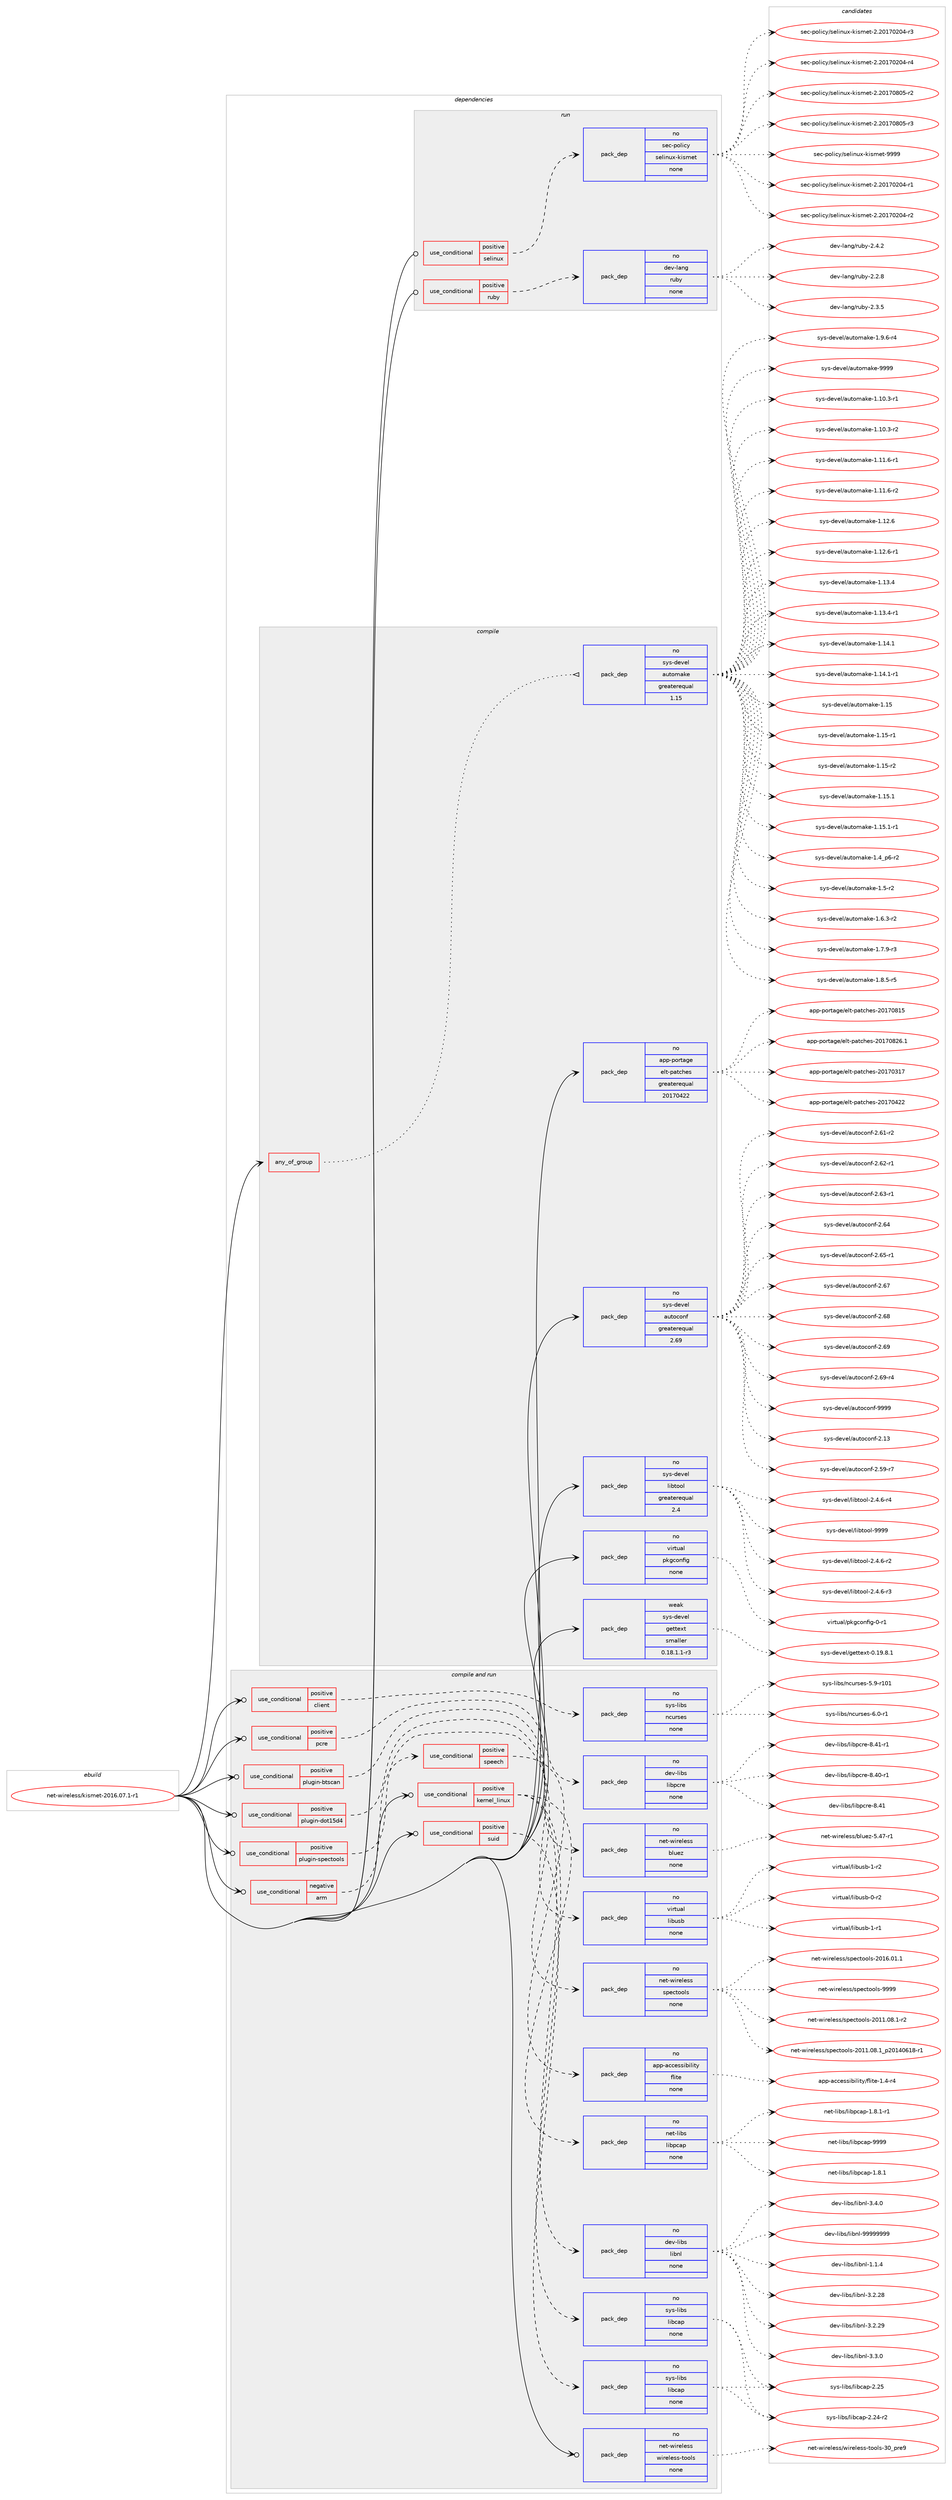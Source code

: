 digraph prolog {

# *************
# Graph options
# *************

newrank=true;
concentrate=true;
compound=true;
graph [rankdir=LR,fontname=Helvetica,fontsize=10,ranksep=1.5];#, ranksep=2.5, nodesep=0.2];
edge  [arrowhead=vee];
node  [fontname=Helvetica,fontsize=10];

# **********
# The ebuild
# **********

subgraph cluster_leftcol {
color=gray;
rank=same;
label=<<i>ebuild</i>>;
id [label="net-wireless/kismet-2016.07.1-r1", color=red, width=4, href="../net-wireless/kismet-2016.07.1-r1.svg"];
}

# ****************
# The dependencies
# ****************

subgraph cluster_midcol {
color=gray;
label=<<i>dependencies</i>>;
subgraph cluster_compile {
fillcolor="#eeeeee";
style=filled;
label=<<i>compile</i>>;
subgraph any7388 {
dependency439995 [label=<<TABLE BORDER="0" CELLBORDER="1" CELLSPACING="0" CELLPADDING="4"><TR><TD CELLPADDING="10">any_of_group</TD></TR></TABLE>>, shape=none, color=red];subgraph pack323576 {
dependency439996 [label=<<TABLE BORDER="0" CELLBORDER="1" CELLSPACING="0" CELLPADDING="4" WIDTH="220"><TR><TD ROWSPAN="6" CELLPADDING="30">pack_dep</TD></TR><TR><TD WIDTH="110">no</TD></TR><TR><TD>sys-devel</TD></TR><TR><TD>automake</TD></TR><TR><TD>greaterequal</TD></TR><TR><TD>1.15</TD></TR></TABLE>>, shape=none, color=blue];
}
dependency439995:e -> dependency439996:w [weight=20,style="dotted",arrowhead="oinv"];
}
id:e -> dependency439995:w [weight=20,style="solid",arrowhead="vee"];
subgraph pack323577 {
dependency439997 [label=<<TABLE BORDER="0" CELLBORDER="1" CELLSPACING="0" CELLPADDING="4" WIDTH="220"><TR><TD ROWSPAN="6" CELLPADDING="30">pack_dep</TD></TR><TR><TD WIDTH="110">no</TD></TR><TR><TD>app-portage</TD></TR><TR><TD>elt-patches</TD></TR><TR><TD>greaterequal</TD></TR><TR><TD>20170422</TD></TR></TABLE>>, shape=none, color=blue];
}
id:e -> dependency439997:w [weight=20,style="solid",arrowhead="vee"];
subgraph pack323578 {
dependency439998 [label=<<TABLE BORDER="0" CELLBORDER="1" CELLSPACING="0" CELLPADDING="4" WIDTH="220"><TR><TD ROWSPAN="6" CELLPADDING="30">pack_dep</TD></TR><TR><TD WIDTH="110">no</TD></TR><TR><TD>sys-devel</TD></TR><TR><TD>autoconf</TD></TR><TR><TD>greaterequal</TD></TR><TR><TD>2.69</TD></TR></TABLE>>, shape=none, color=blue];
}
id:e -> dependency439998:w [weight=20,style="solid",arrowhead="vee"];
subgraph pack323579 {
dependency439999 [label=<<TABLE BORDER="0" CELLBORDER="1" CELLSPACING="0" CELLPADDING="4" WIDTH="220"><TR><TD ROWSPAN="6" CELLPADDING="30">pack_dep</TD></TR><TR><TD WIDTH="110">no</TD></TR><TR><TD>sys-devel</TD></TR><TR><TD>libtool</TD></TR><TR><TD>greaterequal</TD></TR><TR><TD>2.4</TD></TR></TABLE>>, shape=none, color=blue];
}
id:e -> dependency439999:w [weight=20,style="solid",arrowhead="vee"];
subgraph pack323580 {
dependency440000 [label=<<TABLE BORDER="0" CELLBORDER="1" CELLSPACING="0" CELLPADDING="4" WIDTH="220"><TR><TD ROWSPAN="6" CELLPADDING="30">pack_dep</TD></TR><TR><TD WIDTH="110">no</TD></TR><TR><TD>virtual</TD></TR><TR><TD>pkgconfig</TD></TR><TR><TD>none</TD></TR><TR><TD></TD></TR></TABLE>>, shape=none, color=blue];
}
id:e -> dependency440000:w [weight=20,style="solid",arrowhead="vee"];
subgraph pack323581 {
dependency440001 [label=<<TABLE BORDER="0" CELLBORDER="1" CELLSPACING="0" CELLPADDING="4" WIDTH="220"><TR><TD ROWSPAN="6" CELLPADDING="30">pack_dep</TD></TR><TR><TD WIDTH="110">weak</TD></TR><TR><TD>sys-devel</TD></TR><TR><TD>gettext</TD></TR><TR><TD>smaller</TD></TR><TR><TD>0.18.1.1-r3</TD></TR></TABLE>>, shape=none, color=blue];
}
id:e -> dependency440001:w [weight=20,style="solid",arrowhead="vee"];
}
subgraph cluster_compileandrun {
fillcolor="#eeeeee";
style=filled;
label=<<i>compile and run</i>>;
subgraph cond108792 {
dependency440002 [label=<<TABLE BORDER="0" CELLBORDER="1" CELLSPACING="0" CELLPADDING="4"><TR><TD ROWSPAN="3" CELLPADDING="10">use_conditional</TD></TR><TR><TD>negative</TD></TR><TR><TD>arm</TD></TR></TABLE>>, shape=none, color=red];
subgraph cond108793 {
dependency440003 [label=<<TABLE BORDER="0" CELLBORDER="1" CELLSPACING="0" CELLPADDING="4"><TR><TD ROWSPAN="3" CELLPADDING="10">use_conditional</TD></TR><TR><TD>positive</TD></TR><TR><TD>speech</TD></TR></TABLE>>, shape=none, color=red];
subgraph pack323582 {
dependency440004 [label=<<TABLE BORDER="0" CELLBORDER="1" CELLSPACING="0" CELLPADDING="4" WIDTH="220"><TR><TD ROWSPAN="6" CELLPADDING="30">pack_dep</TD></TR><TR><TD WIDTH="110">no</TD></TR><TR><TD>app-accessibility</TD></TR><TR><TD>flite</TD></TR><TR><TD>none</TD></TR><TR><TD></TD></TR></TABLE>>, shape=none, color=blue];
}
dependency440003:e -> dependency440004:w [weight=20,style="dashed",arrowhead="vee"];
}
dependency440002:e -> dependency440003:w [weight=20,style="dashed",arrowhead="vee"];
}
id:e -> dependency440002:w [weight=20,style="solid",arrowhead="odotvee"];
subgraph cond108794 {
dependency440005 [label=<<TABLE BORDER="0" CELLBORDER="1" CELLSPACING="0" CELLPADDING="4"><TR><TD ROWSPAN="3" CELLPADDING="10">use_conditional</TD></TR><TR><TD>positive</TD></TR><TR><TD>client</TD></TR></TABLE>>, shape=none, color=red];
subgraph pack323583 {
dependency440006 [label=<<TABLE BORDER="0" CELLBORDER="1" CELLSPACING="0" CELLPADDING="4" WIDTH="220"><TR><TD ROWSPAN="6" CELLPADDING="30">pack_dep</TD></TR><TR><TD WIDTH="110">no</TD></TR><TR><TD>sys-libs</TD></TR><TR><TD>ncurses</TD></TR><TR><TD>none</TD></TR><TR><TD></TD></TR></TABLE>>, shape=none, color=blue];
}
dependency440005:e -> dependency440006:w [weight=20,style="dashed",arrowhead="vee"];
}
id:e -> dependency440005:w [weight=20,style="solid",arrowhead="odotvee"];
subgraph cond108795 {
dependency440007 [label=<<TABLE BORDER="0" CELLBORDER="1" CELLSPACING="0" CELLPADDING="4"><TR><TD ROWSPAN="3" CELLPADDING="10">use_conditional</TD></TR><TR><TD>positive</TD></TR><TR><TD>kernel_linux</TD></TR></TABLE>>, shape=none, color=red];
subgraph pack323584 {
dependency440008 [label=<<TABLE BORDER="0" CELLBORDER="1" CELLSPACING="0" CELLPADDING="4" WIDTH="220"><TR><TD ROWSPAN="6" CELLPADDING="30">pack_dep</TD></TR><TR><TD WIDTH="110">no</TD></TR><TR><TD>sys-libs</TD></TR><TR><TD>libcap</TD></TR><TR><TD>none</TD></TR><TR><TD></TD></TR></TABLE>>, shape=none, color=blue];
}
dependency440007:e -> dependency440008:w [weight=20,style="dashed",arrowhead="vee"];
subgraph pack323585 {
dependency440009 [label=<<TABLE BORDER="0" CELLBORDER="1" CELLSPACING="0" CELLPADDING="4" WIDTH="220"><TR><TD ROWSPAN="6" CELLPADDING="30">pack_dep</TD></TR><TR><TD WIDTH="110">no</TD></TR><TR><TD>dev-libs</TD></TR><TR><TD>libnl</TD></TR><TR><TD>none</TD></TR><TR><TD></TD></TR></TABLE>>, shape=none, color=blue];
}
dependency440007:e -> dependency440009:w [weight=20,style="dashed",arrowhead="vee"];
subgraph pack323586 {
dependency440010 [label=<<TABLE BORDER="0" CELLBORDER="1" CELLSPACING="0" CELLPADDING="4" WIDTH="220"><TR><TD ROWSPAN="6" CELLPADDING="30">pack_dep</TD></TR><TR><TD WIDTH="110">no</TD></TR><TR><TD>net-libs</TD></TR><TR><TD>libpcap</TD></TR><TR><TD>none</TD></TR><TR><TD></TD></TR></TABLE>>, shape=none, color=blue];
}
dependency440007:e -> dependency440010:w [weight=20,style="dashed",arrowhead="vee"];
}
id:e -> dependency440007:w [weight=20,style="solid",arrowhead="odotvee"];
subgraph cond108796 {
dependency440011 [label=<<TABLE BORDER="0" CELLBORDER="1" CELLSPACING="0" CELLPADDING="4"><TR><TD ROWSPAN="3" CELLPADDING="10">use_conditional</TD></TR><TR><TD>positive</TD></TR><TR><TD>pcre</TD></TR></TABLE>>, shape=none, color=red];
subgraph pack323587 {
dependency440012 [label=<<TABLE BORDER="0" CELLBORDER="1" CELLSPACING="0" CELLPADDING="4" WIDTH="220"><TR><TD ROWSPAN="6" CELLPADDING="30">pack_dep</TD></TR><TR><TD WIDTH="110">no</TD></TR><TR><TD>dev-libs</TD></TR><TR><TD>libpcre</TD></TR><TR><TD>none</TD></TR><TR><TD></TD></TR></TABLE>>, shape=none, color=blue];
}
dependency440011:e -> dependency440012:w [weight=20,style="dashed",arrowhead="vee"];
}
id:e -> dependency440011:w [weight=20,style="solid",arrowhead="odotvee"];
subgraph cond108797 {
dependency440013 [label=<<TABLE BORDER="0" CELLBORDER="1" CELLSPACING="0" CELLPADDING="4"><TR><TD ROWSPAN="3" CELLPADDING="10">use_conditional</TD></TR><TR><TD>positive</TD></TR><TR><TD>plugin-btscan</TD></TR></TABLE>>, shape=none, color=red];
subgraph pack323588 {
dependency440014 [label=<<TABLE BORDER="0" CELLBORDER="1" CELLSPACING="0" CELLPADDING="4" WIDTH="220"><TR><TD ROWSPAN="6" CELLPADDING="30">pack_dep</TD></TR><TR><TD WIDTH="110">no</TD></TR><TR><TD>net-wireless</TD></TR><TR><TD>bluez</TD></TR><TR><TD>none</TD></TR><TR><TD></TD></TR></TABLE>>, shape=none, color=blue];
}
dependency440013:e -> dependency440014:w [weight=20,style="dashed",arrowhead="vee"];
}
id:e -> dependency440013:w [weight=20,style="solid",arrowhead="odotvee"];
subgraph cond108798 {
dependency440015 [label=<<TABLE BORDER="0" CELLBORDER="1" CELLSPACING="0" CELLPADDING="4"><TR><TD ROWSPAN="3" CELLPADDING="10">use_conditional</TD></TR><TR><TD>positive</TD></TR><TR><TD>plugin-dot15d4</TD></TR></TABLE>>, shape=none, color=red];
subgraph pack323589 {
dependency440016 [label=<<TABLE BORDER="0" CELLBORDER="1" CELLSPACING="0" CELLPADDING="4" WIDTH="220"><TR><TD ROWSPAN="6" CELLPADDING="30">pack_dep</TD></TR><TR><TD WIDTH="110">no</TD></TR><TR><TD>virtual</TD></TR><TR><TD>libusb</TD></TR><TR><TD>none</TD></TR><TR><TD></TD></TR></TABLE>>, shape=none, color=blue];
}
dependency440015:e -> dependency440016:w [weight=20,style="dashed",arrowhead="vee"];
}
id:e -> dependency440015:w [weight=20,style="solid",arrowhead="odotvee"];
subgraph cond108799 {
dependency440017 [label=<<TABLE BORDER="0" CELLBORDER="1" CELLSPACING="0" CELLPADDING="4"><TR><TD ROWSPAN="3" CELLPADDING="10">use_conditional</TD></TR><TR><TD>positive</TD></TR><TR><TD>plugin-spectools</TD></TR></TABLE>>, shape=none, color=red];
subgraph pack323590 {
dependency440018 [label=<<TABLE BORDER="0" CELLBORDER="1" CELLSPACING="0" CELLPADDING="4" WIDTH="220"><TR><TD ROWSPAN="6" CELLPADDING="30">pack_dep</TD></TR><TR><TD WIDTH="110">no</TD></TR><TR><TD>net-wireless</TD></TR><TR><TD>spectools</TD></TR><TR><TD>none</TD></TR><TR><TD></TD></TR></TABLE>>, shape=none, color=blue];
}
dependency440017:e -> dependency440018:w [weight=20,style="dashed",arrowhead="vee"];
}
id:e -> dependency440017:w [weight=20,style="solid",arrowhead="odotvee"];
subgraph cond108800 {
dependency440019 [label=<<TABLE BORDER="0" CELLBORDER="1" CELLSPACING="0" CELLPADDING="4"><TR><TD ROWSPAN="3" CELLPADDING="10">use_conditional</TD></TR><TR><TD>positive</TD></TR><TR><TD>suid</TD></TR></TABLE>>, shape=none, color=red];
subgraph pack323591 {
dependency440020 [label=<<TABLE BORDER="0" CELLBORDER="1" CELLSPACING="0" CELLPADDING="4" WIDTH="220"><TR><TD ROWSPAN="6" CELLPADDING="30">pack_dep</TD></TR><TR><TD WIDTH="110">no</TD></TR><TR><TD>sys-libs</TD></TR><TR><TD>libcap</TD></TR><TR><TD>none</TD></TR><TR><TD></TD></TR></TABLE>>, shape=none, color=blue];
}
dependency440019:e -> dependency440020:w [weight=20,style="dashed",arrowhead="vee"];
}
id:e -> dependency440019:w [weight=20,style="solid",arrowhead="odotvee"];
subgraph pack323592 {
dependency440021 [label=<<TABLE BORDER="0" CELLBORDER="1" CELLSPACING="0" CELLPADDING="4" WIDTH="220"><TR><TD ROWSPAN="6" CELLPADDING="30">pack_dep</TD></TR><TR><TD WIDTH="110">no</TD></TR><TR><TD>net-wireless</TD></TR><TR><TD>wireless-tools</TD></TR><TR><TD>none</TD></TR><TR><TD></TD></TR></TABLE>>, shape=none, color=blue];
}
id:e -> dependency440021:w [weight=20,style="solid",arrowhead="odotvee"];
}
subgraph cluster_run {
fillcolor="#eeeeee";
style=filled;
label=<<i>run</i>>;
subgraph cond108801 {
dependency440022 [label=<<TABLE BORDER="0" CELLBORDER="1" CELLSPACING="0" CELLPADDING="4"><TR><TD ROWSPAN="3" CELLPADDING="10">use_conditional</TD></TR><TR><TD>positive</TD></TR><TR><TD>ruby</TD></TR></TABLE>>, shape=none, color=red];
subgraph pack323593 {
dependency440023 [label=<<TABLE BORDER="0" CELLBORDER="1" CELLSPACING="0" CELLPADDING="4" WIDTH="220"><TR><TD ROWSPAN="6" CELLPADDING="30">pack_dep</TD></TR><TR><TD WIDTH="110">no</TD></TR><TR><TD>dev-lang</TD></TR><TR><TD>ruby</TD></TR><TR><TD>none</TD></TR><TR><TD></TD></TR></TABLE>>, shape=none, color=blue];
}
dependency440022:e -> dependency440023:w [weight=20,style="dashed",arrowhead="vee"];
}
id:e -> dependency440022:w [weight=20,style="solid",arrowhead="odot"];
subgraph cond108802 {
dependency440024 [label=<<TABLE BORDER="0" CELLBORDER="1" CELLSPACING="0" CELLPADDING="4"><TR><TD ROWSPAN="3" CELLPADDING="10">use_conditional</TD></TR><TR><TD>positive</TD></TR><TR><TD>selinux</TD></TR></TABLE>>, shape=none, color=red];
subgraph pack323594 {
dependency440025 [label=<<TABLE BORDER="0" CELLBORDER="1" CELLSPACING="0" CELLPADDING="4" WIDTH="220"><TR><TD ROWSPAN="6" CELLPADDING="30">pack_dep</TD></TR><TR><TD WIDTH="110">no</TD></TR><TR><TD>sec-policy</TD></TR><TR><TD>selinux-kismet</TD></TR><TR><TD>none</TD></TR><TR><TD></TD></TR></TABLE>>, shape=none, color=blue];
}
dependency440024:e -> dependency440025:w [weight=20,style="dashed",arrowhead="vee"];
}
id:e -> dependency440024:w [weight=20,style="solid",arrowhead="odot"];
}
}

# **************
# The candidates
# **************

subgraph cluster_choices {
rank=same;
color=gray;
label=<<i>candidates</i>>;

subgraph choice323576 {
color=black;
nodesep=1;
choice11512111545100101118101108479711711611110997107101454946494846514511449 [label="sys-devel/automake-1.10.3-r1", color=red, width=4,href="../sys-devel/automake-1.10.3-r1.svg"];
choice11512111545100101118101108479711711611110997107101454946494846514511450 [label="sys-devel/automake-1.10.3-r2", color=red, width=4,href="../sys-devel/automake-1.10.3-r2.svg"];
choice11512111545100101118101108479711711611110997107101454946494946544511449 [label="sys-devel/automake-1.11.6-r1", color=red, width=4,href="../sys-devel/automake-1.11.6-r1.svg"];
choice11512111545100101118101108479711711611110997107101454946494946544511450 [label="sys-devel/automake-1.11.6-r2", color=red, width=4,href="../sys-devel/automake-1.11.6-r2.svg"];
choice1151211154510010111810110847971171161111099710710145494649504654 [label="sys-devel/automake-1.12.6", color=red, width=4,href="../sys-devel/automake-1.12.6.svg"];
choice11512111545100101118101108479711711611110997107101454946495046544511449 [label="sys-devel/automake-1.12.6-r1", color=red, width=4,href="../sys-devel/automake-1.12.6-r1.svg"];
choice1151211154510010111810110847971171161111099710710145494649514652 [label="sys-devel/automake-1.13.4", color=red, width=4,href="../sys-devel/automake-1.13.4.svg"];
choice11512111545100101118101108479711711611110997107101454946495146524511449 [label="sys-devel/automake-1.13.4-r1", color=red, width=4,href="../sys-devel/automake-1.13.4-r1.svg"];
choice1151211154510010111810110847971171161111099710710145494649524649 [label="sys-devel/automake-1.14.1", color=red, width=4,href="../sys-devel/automake-1.14.1.svg"];
choice11512111545100101118101108479711711611110997107101454946495246494511449 [label="sys-devel/automake-1.14.1-r1", color=red, width=4,href="../sys-devel/automake-1.14.1-r1.svg"];
choice115121115451001011181011084797117116111109971071014549464953 [label="sys-devel/automake-1.15", color=red, width=4,href="../sys-devel/automake-1.15.svg"];
choice1151211154510010111810110847971171161111099710710145494649534511449 [label="sys-devel/automake-1.15-r1", color=red, width=4,href="../sys-devel/automake-1.15-r1.svg"];
choice1151211154510010111810110847971171161111099710710145494649534511450 [label="sys-devel/automake-1.15-r2", color=red, width=4,href="../sys-devel/automake-1.15-r2.svg"];
choice1151211154510010111810110847971171161111099710710145494649534649 [label="sys-devel/automake-1.15.1", color=red, width=4,href="../sys-devel/automake-1.15.1.svg"];
choice11512111545100101118101108479711711611110997107101454946495346494511449 [label="sys-devel/automake-1.15.1-r1", color=red, width=4,href="../sys-devel/automake-1.15.1-r1.svg"];
choice115121115451001011181011084797117116111109971071014549465295112544511450 [label="sys-devel/automake-1.4_p6-r2", color=red, width=4,href="../sys-devel/automake-1.4_p6-r2.svg"];
choice11512111545100101118101108479711711611110997107101454946534511450 [label="sys-devel/automake-1.5-r2", color=red, width=4,href="../sys-devel/automake-1.5-r2.svg"];
choice115121115451001011181011084797117116111109971071014549465446514511450 [label="sys-devel/automake-1.6.3-r2", color=red, width=4,href="../sys-devel/automake-1.6.3-r2.svg"];
choice115121115451001011181011084797117116111109971071014549465546574511451 [label="sys-devel/automake-1.7.9-r3", color=red, width=4,href="../sys-devel/automake-1.7.9-r3.svg"];
choice115121115451001011181011084797117116111109971071014549465646534511453 [label="sys-devel/automake-1.8.5-r5", color=red, width=4,href="../sys-devel/automake-1.8.5-r5.svg"];
choice115121115451001011181011084797117116111109971071014549465746544511452 [label="sys-devel/automake-1.9.6-r4", color=red, width=4,href="../sys-devel/automake-1.9.6-r4.svg"];
choice115121115451001011181011084797117116111109971071014557575757 [label="sys-devel/automake-9999", color=red, width=4,href="../sys-devel/automake-9999.svg"];
dependency439996:e -> choice11512111545100101118101108479711711611110997107101454946494846514511449:w [style=dotted,weight="100"];
dependency439996:e -> choice11512111545100101118101108479711711611110997107101454946494846514511450:w [style=dotted,weight="100"];
dependency439996:e -> choice11512111545100101118101108479711711611110997107101454946494946544511449:w [style=dotted,weight="100"];
dependency439996:e -> choice11512111545100101118101108479711711611110997107101454946494946544511450:w [style=dotted,weight="100"];
dependency439996:e -> choice1151211154510010111810110847971171161111099710710145494649504654:w [style=dotted,weight="100"];
dependency439996:e -> choice11512111545100101118101108479711711611110997107101454946495046544511449:w [style=dotted,weight="100"];
dependency439996:e -> choice1151211154510010111810110847971171161111099710710145494649514652:w [style=dotted,weight="100"];
dependency439996:e -> choice11512111545100101118101108479711711611110997107101454946495146524511449:w [style=dotted,weight="100"];
dependency439996:e -> choice1151211154510010111810110847971171161111099710710145494649524649:w [style=dotted,weight="100"];
dependency439996:e -> choice11512111545100101118101108479711711611110997107101454946495246494511449:w [style=dotted,weight="100"];
dependency439996:e -> choice115121115451001011181011084797117116111109971071014549464953:w [style=dotted,weight="100"];
dependency439996:e -> choice1151211154510010111810110847971171161111099710710145494649534511449:w [style=dotted,weight="100"];
dependency439996:e -> choice1151211154510010111810110847971171161111099710710145494649534511450:w [style=dotted,weight="100"];
dependency439996:e -> choice1151211154510010111810110847971171161111099710710145494649534649:w [style=dotted,weight="100"];
dependency439996:e -> choice11512111545100101118101108479711711611110997107101454946495346494511449:w [style=dotted,weight="100"];
dependency439996:e -> choice115121115451001011181011084797117116111109971071014549465295112544511450:w [style=dotted,weight="100"];
dependency439996:e -> choice11512111545100101118101108479711711611110997107101454946534511450:w [style=dotted,weight="100"];
dependency439996:e -> choice115121115451001011181011084797117116111109971071014549465446514511450:w [style=dotted,weight="100"];
dependency439996:e -> choice115121115451001011181011084797117116111109971071014549465546574511451:w [style=dotted,weight="100"];
dependency439996:e -> choice115121115451001011181011084797117116111109971071014549465646534511453:w [style=dotted,weight="100"];
dependency439996:e -> choice115121115451001011181011084797117116111109971071014549465746544511452:w [style=dotted,weight="100"];
dependency439996:e -> choice115121115451001011181011084797117116111109971071014557575757:w [style=dotted,weight="100"];
}
subgraph choice323577 {
color=black;
nodesep=1;
choice97112112451121111141169710310147101108116451129711699104101115455048495548514955 [label="app-portage/elt-patches-20170317", color=red, width=4,href="../app-portage/elt-patches-20170317.svg"];
choice97112112451121111141169710310147101108116451129711699104101115455048495548525050 [label="app-portage/elt-patches-20170422", color=red, width=4,href="../app-portage/elt-patches-20170422.svg"];
choice97112112451121111141169710310147101108116451129711699104101115455048495548564953 [label="app-portage/elt-patches-20170815", color=red, width=4,href="../app-portage/elt-patches-20170815.svg"];
choice971121124511211111411697103101471011081164511297116991041011154550484955485650544649 [label="app-portage/elt-patches-20170826.1", color=red, width=4,href="../app-portage/elt-patches-20170826.1.svg"];
dependency439997:e -> choice97112112451121111141169710310147101108116451129711699104101115455048495548514955:w [style=dotted,weight="100"];
dependency439997:e -> choice97112112451121111141169710310147101108116451129711699104101115455048495548525050:w [style=dotted,weight="100"];
dependency439997:e -> choice97112112451121111141169710310147101108116451129711699104101115455048495548564953:w [style=dotted,weight="100"];
dependency439997:e -> choice971121124511211111411697103101471011081164511297116991041011154550484955485650544649:w [style=dotted,weight="100"];
}
subgraph choice323578 {
color=black;
nodesep=1;
choice115121115451001011181011084797117116111991111101024550464951 [label="sys-devel/autoconf-2.13", color=red, width=4,href="../sys-devel/autoconf-2.13.svg"];
choice1151211154510010111810110847971171161119911111010245504653574511455 [label="sys-devel/autoconf-2.59-r7", color=red, width=4,href="../sys-devel/autoconf-2.59-r7.svg"];
choice1151211154510010111810110847971171161119911111010245504654494511450 [label="sys-devel/autoconf-2.61-r2", color=red, width=4,href="../sys-devel/autoconf-2.61-r2.svg"];
choice1151211154510010111810110847971171161119911111010245504654504511449 [label="sys-devel/autoconf-2.62-r1", color=red, width=4,href="../sys-devel/autoconf-2.62-r1.svg"];
choice1151211154510010111810110847971171161119911111010245504654514511449 [label="sys-devel/autoconf-2.63-r1", color=red, width=4,href="../sys-devel/autoconf-2.63-r1.svg"];
choice115121115451001011181011084797117116111991111101024550465452 [label="sys-devel/autoconf-2.64", color=red, width=4,href="../sys-devel/autoconf-2.64.svg"];
choice1151211154510010111810110847971171161119911111010245504654534511449 [label="sys-devel/autoconf-2.65-r1", color=red, width=4,href="../sys-devel/autoconf-2.65-r1.svg"];
choice115121115451001011181011084797117116111991111101024550465455 [label="sys-devel/autoconf-2.67", color=red, width=4,href="../sys-devel/autoconf-2.67.svg"];
choice115121115451001011181011084797117116111991111101024550465456 [label="sys-devel/autoconf-2.68", color=red, width=4,href="../sys-devel/autoconf-2.68.svg"];
choice115121115451001011181011084797117116111991111101024550465457 [label="sys-devel/autoconf-2.69", color=red, width=4,href="../sys-devel/autoconf-2.69.svg"];
choice1151211154510010111810110847971171161119911111010245504654574511452 [label="sys-devel/autoconf-2.69-r4", color=red, width=4,href="../sys-devel/autoconf-2.69-r4.svg"];
choice115121115451001011181011084797117116111991111101024557575757 [label="sys-devel/autoconf-9999", color=red, width=4,href="../sys-devel/autoconf-9999.svg"];
dependency439998:e -> choice115121115451001011181011084797117116111991111101024550464951:w [style=dotted,weight="100"];
dependency439998:e -> choice1151211154510010111810110847971171161119911111010245504653574511455:w [style=dotted,weight="100"];
dependency439998:e -> choice1151211154510010111810110847971171161119911111010245504654494511450:w [style=dotted,weight="100"];
dependency439998:e -> choice1151211154510010111810110847971171161119911111010245504654504511449:w [style=dotted,weight="100"];
dependency439998:e -> choice1151211154510010111810110847971171161119911111010245504654514511449:w [style=dotted,weight="100"];
dependency439998:e -> choice115121115451001011181011084797117116111991111101024550465452:w [style=dotted,weight="100"];
dependency439998:e -> choice1151211154510010111810110847971171161119911111010245504654534511449:w [style=dotted,weight="100"];
dependency439998:e -> choice115121115451001011181011084797117116111991111101024550465455:w [style=dotted,weight="100"];
dependency439998:e -> choice115121115451001011181011084797117116111991111101024550465456:w [style=dotted,weight="100"];
dependency439998:e -> choice115121115451001011181011084797117116111991111101024550465457:w [style=dotted,weight="100"];
dependency439998:e -> choice1151211154510010111810110847971171161119911111010245504654574511452:w [style=dotted,weight="100"];
dependency439998:e -> choice115121115451001011181011084797117116111991111101024557575757:w [style=dotted,weight="100"];
}
subgraph choice323579 {
color=black;
nodesep=1;
choice1151211154510010111810110847108105981161111111084550465246544511450 [label="sys-devel/libtool-2.4.6-r2", color=red, width=4,href="../sys-devel/libtool-2.4.6-r2.svg"];
choice1151211154510010111810110847108105981161111111084550465246544511451 [label="sys-devel/libtool-2.4.6-r3", color=red, width=4,href="../sys-devel/libtool-2.4.6-r3.svg"];
choice1151211154510010111810110847108105981161111111084550465246544511452 [label="sys-devel/libtool-2.4.6-r4", color=red, width=4,href="../sys-devel/libtool-2.4.6-r4.svg"];
choice1151211154510010111810110847108105981161111111084557575757 [label="sys-devel/libtool-9999", color=red, width=4,href="../sys-devel/libtool-9999.svg"];
dependency439999:e -> choice1151211154510010111810110847108105981161111111084550465246544511450:w [style=dotted,weight="100"];
dependency439999:e -> choice1151211154510010111810110847108105981161111111084550465246544511451:w [style=dotted,weight="100"];
dependency439999:e -> choice1151211154510010111810110847108105981161111111084550465246544511452:w [style=dotted,weight="100"];
dependency439999:e -> choice1151211154510010111810110847108105981161111111084557575757:w [style=dotted,weight="100"];
}
subgraph choice323580 {
color=black;
nodesep=1;
choice11810511411611797108471121071039911111010210510345484511449 [label="virtual/pkgconfig-0-r1", color=red, width=4,href="../virtual/pkgconfig-0-r1.svg"];
dependency440000:e -> choice11810511411611797108471121071039911111010210510345484511449:w [style=dotted,weight="100"];
}
subgraph choice323581 {
color=black;
nodesep=1;
choice1151211154510010111810110847103101116116101120116454846495746564649 [label="sys-devel/gettext-0.19.8.1", color=red, width=4,href="../sys-devel/gettext-0.19.8.1.svg"];
dependency440001:e -> choice1151211154510010111810110847103101116116101120116454846495746564649:w [style=dotted,weight="100"];
}
subgraph choice323582 {
color=black;
nodesep=1;
choice97112112459799991011151151059810510810511612147102108105116101454946524511452 [label="app-accessibility/flite-1.4-r4", color=red, width=4,href="../app-accessibility/flite-1.4-r4.svg"];
dependency440004:e -> choice97112112459799991011151151059810510810511612147102108105116101454946524511452:w [style=dotted,weight="100"];
}
subgraph choice323583 {
color=black;
nodesep=1;
choice115121115451081059811547110991171141151011154553465745114494849 [label="sys-libs/ncurses-5.9-r101", color=red, width=4,href="../sys-libs/ncurses-5.9-r101.svg"];
choice11512111545108105981154711099117114115101115455446484511449 [label="sys-libs/ncurses-6.0-r1", color=red, width=4,href="../sys-libs/ncurses-6.0-r1.svg"];
dependency440006:e -> choice115121115451081059811547110991171141151011154553465745114494849:w [style=dotted,weight="100"];
dependency440006:e -> choice11512111545108105981154711099117114115101115455446484511449:w [style=dotted,weight="100"];
}
subgraph choice323584 {
color=black;
nodesep=1;
choice11512111545108105981154710810598999711245504650524511450 [label="sys-libs/libcap-2.24-r2", color=red, width=4,href="../sys-libs/libcap-2.24-r2.svg"];
choice1151211154510810598115471081059899971124550465053 [label="sys-libs/libcap-2.25", color=red, width=4,href="../sys-libs/libcap-2.25.svg"];
dependency440008:e -> choice11512111545108105981154710810598999711245504650524511450:w [style=dotted,weight="100"];
dependency440008:e -> choice1151211154510810598115471081059899971124550465053:w [style=dotted,weight="100"];
}
subgraph choice323585 {
color=black;
nodesep=1;
choice10010111845108105981154710810598110108454946494652 [label="dev-libs/libnl-1.1.4", color=red, width=4,href="../dev-libs/libnl-1.1.4.svg"];
choice1001011184510810598115471081059811010845514650465056 [label="dev-libs/libnl-3.2.28", color=red, width=4,href="../dev-libs/libnl-3.2.28.svg"];
choice1001011184510810598115471081059811010845514650465057 [label="dev-libs/libnl-3.2.29", color=red, width=4,href="../dev-libs/libnl-3.2.29.svg"];
choice10010111845108105981154710810598110108455146514648 [label="dev-libs/libnl-3.3.0", color=red, width=4,href="../dev-libs/libnl-3.3.0.svg"];
choice10010111845108105981154710810598110108455146524648 [label="dev-libs/libnl-3.4.0", color=red, width=4,href="../dev-libs/libnl-3.4.0.svg"];
choice10010111845108105981154710810598110108455757575757575757 [label="dev-libs/libnl-99999999", color=red, width=4,href="../dev-libs/libnl-99999999.svg"];
dependency440009:e -> choice10010111845108105981154710810598110108454946494652:w [style=dotted,weight="100"];
dependency440009:e -> choice1001011184510810598115471081059811010845514650465056:w [style=dotted,weight="100"];
dependency440009:e -> choice1001011184510810598115471081059811010845514650465057:w [style=dotted,weight="100"];
dependency440009:e -> choice10010111845108105981154710810598110108455146514648:w [style=dotted,weight="100"];
dependency440009:e -> choice10010111845108105981154710810598110108455146524648:w [style=dotted,weight="100"];
dependency440009:e -> choice10010111845108105981154710810598110108455757575757575757:w [style=dotted,weight="100"];
}
subgraph choice323586 {
color=black;
nodesep=1;
choice110101116451081059811547108105981129997112454946564649 [label="net-libs/libpcap-1.8.1", color=red, width=4,href="../net-libs/libpcap-1.8.1.svg"];
choice1101011164510810598115471081059811299971124549465646494511449 [label="net-libs/libpcap-1.8.1-r1", color=red, width=4,href="../net-libs/libpcap-1.8.1-r1.svg"];
choice1101011164510810598115471081059811299971124557575757 [label="net-libs/libpcap-9999", color=red, width=4,href="../net-libs/libpcap-9999.svg"];
dependency440010:e -> choice110101116451081059811547108105981129997112454946564649:w [style=dotted,weight="100"];
dependency440010:e -> choice1101011164510810598115471081059811299971124549465646494511449:w [style=dotted,weight="100"];
dependency440010:e -> choice1101011164510810598115471081059811299971124557575757:w [style=dotted,weight="100"];
}
subgraph choice323587 {
color=black;
nodesep=1;
choice100101118451081059811547108105981129911410145564652484511449 [label="dev-libs/libpcre-8.40-r1", color=red, width=4,href="../dev-libs/libpcre-8.40-r1.svg"];
choice10010111845108105981154710810598112991141014556465249 [label="dev-libs/libpcre-8.41", color=red, width=4,href="../dev-libs/libpcre-8.41.svg"];
choice100101118451081059811547108105981129911410145564652494511449 [label="dev-libs/libpcre-8.41-r1", color=red, width=4,href="../dev-libs/libpcre-8.41-r1.svg"];
dependency440012:e -> choice100101118451081059811547108105981129911410145564652484511449:w [style=dotted,weight="100"];
dependency440012:e -> choice10010111845108105981154710810598112991141014556465249:w [style=dotted,weight="100"];
dependency440012:e -> choice100101118451081059811547108105981129911410145564652494511449:w [style=dotted,weight="100"];
}
subgraph choice323588 {
color=black;
nodesep=1;
choice11010111645119105114101108101115115479810811710112245534652554511449 [label="net-wireless/bluez-5.47-r1", color=red, width=4,href="../net-wireless/bluez-5.47-r1.svg"];
dependency440014:e -> choice11010111645119105114101108101115115479810811710112245534652554511449:w [style=dotted,weight="100"];
}
subgraph choice323589 {
color=black;
nodesep=1;
choice1181051141161179710847108105981171159845484511450 [label="virtual/libusb-0-r2", color=red, width=4,href="../virtual/libusb-0-r2.svg"];
choice1181051141161179710847108105981171159845494511449 [label="virtual/libusb-1-r1", color=red, width=4,href="../virtual/libusb-1-r1.svg"];
choice1181051141161179710847108105981171159845494511450 [label="virtual/libusb-1-r2", color=red, width=4,href="../virtual/libusb-1-r2.svg"];
dependency440016:e -> choice1181051141161179710847108105981171159845484511450:w [style=dotted,weight="100"];
dependency440016:e -> choice1181051141161179710847108105981171159845494511449:w [style=dotted,weight="100"];
dependency440016:e -> choice1181051141161179710847108105981171159845494511450:w [style=dotted,weight="100"];
}
subgraph choice323590 {
color=black;
nodesep=1;
choice110101116451191051141011081011151154711511210199116111111108115455048494946485646494511450 [label="net-wireless/spectools-2011.08.1-r2", color=red, width=4,href="../net-wireless/spectools-2011.08.1-r2.svg"];
choice110101116451191051141011081011151154711511210199116111111108115455048494946485646499511250484952485449564511449 [label="net-wireless/spectools-2011.08.1_p20140618-r1", color=red, width=4,href="../net-wireless/spectools-2011.08.1_p20140618-r1.svg"];
choice11010111645119105114101108101115115471151121019911611111110811545504849544648494649 [label="net-wireless/spectools-2016.01.1", color=red, width=4,href="../net-wireless/spectools-2016.01.1.svg"];
choice1101011164511910511410110810111511547115112101991161111111081154557575757 [label="net-wireless/spectools-9999", color=red, width=4,href="../net-wireless/spectools-9999.svg"];
dependency440018:e -> choice110101116451191051141011081011151154711511210199116111111108115455048494946485646494511450:w [style=dotted,weight="100"];
dependency440018:e -> choice110101116451191051141011081011151154711511210199116111111108115455048494946485646499511250484952485449564511449:w [style=dotted,weight="100"];
dependency440018:e -> choice11010111645119105114101108101115115471151121019911611111110811545504849544648494649:w [style=dotted,weight="100"];
dependency440018:e -> choice1101011164511910511410110810111511547115112101991161111111081154557575757:w [style=dotted,weight="100"];
}
subgraph choice323591 {
color=black;
nodesep=1;
choice11512111545108105981154710810598999711245504650524511450 [label="sys-libs/libcap-2.24-r2", color=red, width=4,href="../sys-libs/libcap-2.24-r2.svg"];
choice1151211154510810598115471081059899971124550465053 [label="sys-libs/libcap-2.25", color=red, width=4,href="../sys-libs/libcap-2.25.svg"];
dependency440020:e -> choice11512111545108105981154710810598999711245504650524511450:w [style=dotted,weight="100"];
dependency440020:e -> choice1151211154510810598115471081059899971124550465053:w [style=dotted,weight="100"];
}
subgraph choice323592 {
color=black;
nodesep=1;
choice1101011164511910511410110810111511547119105114101108101115115451161111111081154551489511211410157 [label="net-wireless/wireless-tools-30_pre9", color=red, width=4,href="../net-wireless/wireless-tools-30_pre9.svg"];
dependency440021:e -> choice1101011164511910511410110810111511547119105114101108101115115451161111111081154551489511211410157:w [style=dotted,weight="100"];
}
subgraph choice323593 {
color=black;
nodesep=1;
choice10010111845108971101034711411798121455046504656 [label="dev-lang/ruby-2.2.8", color=red, width=4,href="../dev-lang/ruby-2.2.8.svg"];
choice10010111845108971101034711411798121455046514653 [label="dev-lang/ruby-2.3.5", color=red, width=4,href="../dev-lang/ruby-2.3.5.svg"];
choice10010111845108971101034711411798121455046524650 [label="dev-lang/ruby-2.4.2", color=red, width=4,href="../dev-lang/ruby-2.4.2.svg"];
dependency440023:e -> choice10010111845108971101034711411798121455046504656:w [style=dotted,weight="100"];
dependency440023:e -> choice10010111845108971101034711411798121455046514653:w [style=dotted,weight="100"];
dependency440023:e -> choice10010111845108971101034711411798121455046524650:w [style=dotted,weight="100"];
}
subgraph choice323594 {
color=black;
nodesep=1;
choice115101994511211110810599121471151011081051101171204510710511510910111645504650484955485048524511449 [label="sec-policy/selinux-kismet-2.20170204-r1", color=red, width=4,href="../sec-policy/selinux-kismet-2.20170204-r1.svg"];
choice115101994511211110810599121471151011081051101171204510710511510910111645504650484955485048524511450 [label="sec-policy/selinux-kismet-2.20170204-r2", color=red, width=4,href="../sec-policy/selinux-kismet-2.20170204-r2.svg"];
choice115101994511211110810599121471151011081051101171204510710511510910111645504650484955485048524511451 [label="sec-policy/selinux-kismet-2.20170204-r3", color=red, width=4,href="../sec-policy/selinux-kismet-2.20170204-r3.svg"];
choice115101994511211110810599121471151011081051101171204510710511510910111645504650484955485048524511452 [label="sec-policy/selinux-kismet-2.20170204-r4", color=red, width=4,href="../sec-policy/selinux-kismet-2.20170204-r4.svg"];
choice115101994511211110810599121471151011081051101171204510710511510910111645504650484955485648534511450 [label="sec-policy/selinux-kismet-2.20170805-r2", color=red, width=4,href="../sec-policy/selinux-kismet-2.20170805-r2.svg"];
choice115101994511211110810599121471151011081051101171204510710511510910111645504650484955485648534511451 [label="sec-policy/selinux-kismet-2.20170805-r3", color=red, width=4,href="../sec-policy/selinux-kismet-2.20170805-r3.svg"];
choice11510199451121111081059912147115101108105110117120451071051151091011164557575757 [label="sec-policy/selinux-kismet-9999", color=red, width=4,href="../sec-policy/selinux-kismet-9999.svg"];
dependency440025:e -> choice115101994511211110810599121471151011081051101171204510710511510910111645504650484955485048524511449:w [style=dotted,weight="100"];
dependency440025:e -> choice115101994511211110810599121471151011081051101171204510710511510910111645504650484955485048524511450:w [style=dotted,weight="100"];
dependency440025:e -> choice115101994511211110810599121471151011081051101171204510710511510910111645504650484955485048524511451:w [style=dotted,weight="100"];
dependency440025:e -> choice115101994511211110810599121471151011081051101171204510710511510910111645504650484955485048524511452:w [style=dotted,weight="100"];
dependency440025:e -> choice115101994511211110810599121471151011081051101171204510710511510910111645504650484955485648534511450:w [style=dotted,weight="100"];
dependency440025:e -> choice115101994511211110810599121471151011081051101171204510710511510910111645504650484955485648534511451:w [style=dotted,weight="100"];
dependency440025:e -> choice11510199451121111081059912147115101108105110117120451071051151091011164557575757:w [style=dotted,weight="100"];
}
}

}
